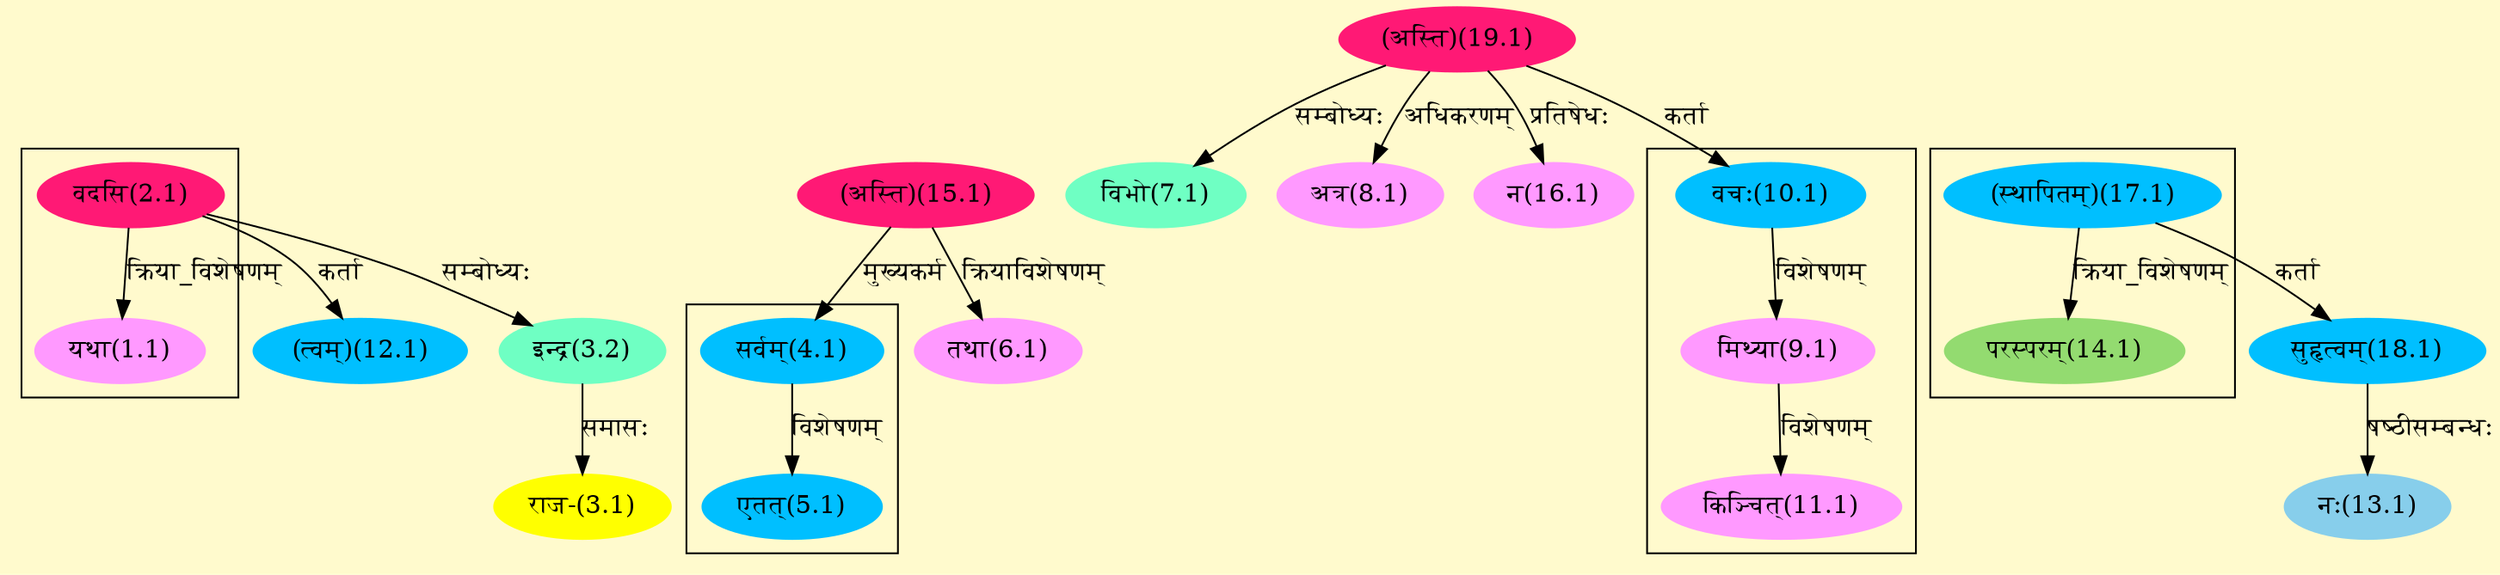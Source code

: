 digraph G{
rankdir=BT;
 compound=true;
 bgcolor="lemonchiffon1";

subgraph cluster_1{
Node1_1 [style=filled, color="#FF99FF" label = "यथा(1.1)"]
Node2_1 [style=filled, color="#FF1975" label = "वदसि(2.1)"]

}

subgraph cluster_2{
Node5_1 [style=filled, color="#00BFFF" label = "एतत्(5.1)"]
Node4_1 [style=filled, color="#00BFFF" label = "सर्वम्(4.1)"]

}

subgraph cluster_3{
Node9_1 [style=filled, color="#FF99FF" label = "मिथ्या(9.1)"]
Node10_1 [style=filled, color="#00BFFF" label = "वचः(10.1)"]
Node11_1 [style=filled, color="#FF99FF" label = "किञ्चित्(11.1)"]

}

subgraph cluster_4{
Node14_1 [style=filled, color="#93DB70" label = "परस्परम्(14.1)"]
Node17_1 [style=filled, color="#00BFFF" label = "(स्थापितम्)(17.1)"]

}
Node2_1 [style=filled, color="#FF1975" label = "वदसि(2.1)"]
Node12_1 [style=filled, color="#00BFFF" label = "(त्वम्)(12.1)"]
Node3_1 [style=filled, color="#FFFF00" label = "राज-(3.1)"]
Node3_2 [style=filled, color="#6FFFC3" label = "इन्द्र(3.2)"]
Node4_1 [style=filled, color="#00BFFF" label = "सर्वम्(4.1)"]
Node15_1 [style=filled, color="#FF1975" label = "(अस्ति)(15.1)"]
Node6_1 [style=filled, color="#FF99FF" label = "तथा(6.1)"]
Node7_1 [style=filled, color="#6FFFC3" label = "विभो(7.1)"]
Node19_1 [style=filled, color="#FF1975" label = "(अस्ति)(19.1)"]
Node8_1 [style=filled, color="#FF99FF" label = "अत्र(8.1)"]
Node10_1 [style=filled, color="#00BFFF" label = "वचः(10.1)"]
Node13_1 [style=filled, color="#87CEEB" label = "नः(13.1)"]
Node18_1 [style=filled, color="#00BFFF" label = "सुहृत्वम्(18.1)"]
Node16_1 [style=filled, color="#FF99FF" label = "न(16.1)"]
Node17_1 [style=filled, color="#00BFFF" label = "(स्थापितम्)(17.1)"]
/* Start of Relations section */

Node1_1 -> Node2_1 [  label="क्रिया_विशेषणम्"  dir="back" ]
Node3_1 -> Node3_2 [  label="समासः"  dir="back" ]
Node3_2 -> Node2_1 [  label="सम्बोध्यः"  dir="back" ]
Node4_1 -> Node15_1 [  label="मुख्यकर्म"  dir="back" ]
Node5_1 -> Node4_1 [  label="विशेषणम्"  dir="back" ]
Node6_1 -> Node15_1 [  label="क्रियाविशेषणम्"  dir="back" ]
Node7_1 -> Node19_1 [  label="सम्बोध्यः"  dir="back" ]
Node8_1 -> Node19_1 [  label="अधिकरणम्"  dir="back" ]
Node9_1 -> Node10_1 [  label="विशेषणम्"  dir="back" ]
Node10_1 -> Node19_1 [  label="कर्ता"  dir="back" ]
Node11_1 -> Node9_1 [  label="विशेषणम्"  dir="back" ]
Node12_1 -> Node2_1 [  label="कर्ता"  dir="back" ]
Node13_1 -> Node18_1 [  label="षष्ठीसम्बन्धः"  dir="back" ]
Node14_1 -> Node17_1 [  label="क्रिया_विशेषणम्"  dir="back" ]
Node16_1 -> Node19_1 [  label="प्रतिषेधः"  dir="back" ]
Node18_1 -> Node17_1 [  label="कर्ता"  dir="back" ]
}
